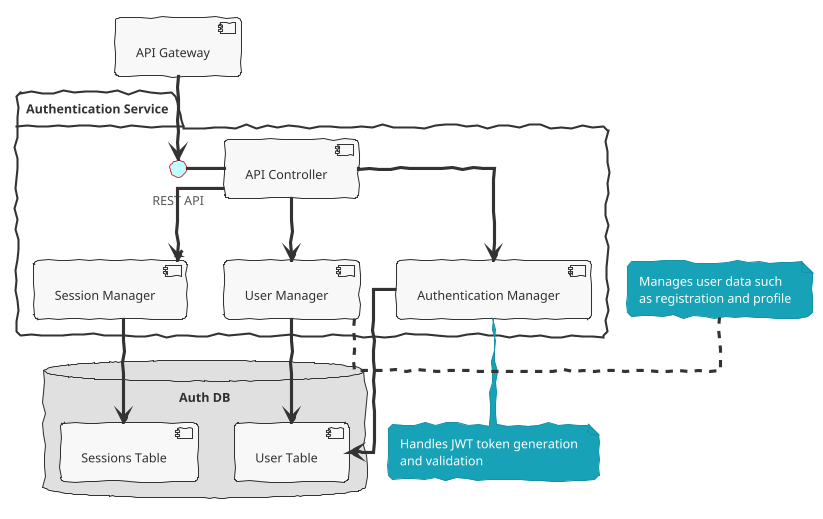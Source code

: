 @startuml
!theme sketchy-outline
skinparam componentStyle uml2
skinparam componentBackgroundColor #F8F8F8
skinparam componentBorderColor #333333
skinparam databaseBackgroundColor #E0E0E0
skinparam interfaceBackgroundColor #C0FFFF
skinparam arrowColor #333333
skinparam linetype ortho

' Authentication Service Diagram'
package "Authentication Service" {
  [API Controller] as controller
  [Authentication Manager] as authManager
  [User Manager] as userManager
  [Session Manager] as sessionManager
  
  interface "REST API" as restApi
}

' Authentication Database'
database "Auth DB" {
  [User Table] as userTable
  [Sessions Table] as sessionsTable
}

' Relationships'
[API Gateway] --> restApi
restApi - controller

' Level 1 - Controller to Managers'
controller --> authManager
controller --> sessionManager
controller --> userManager

userManager --> userTable
authManager --> userTable
sessionManager --> sessionsTable


note bottom of authManager
  Handles JWT token generation
  and validation
end note
note right of userManager
  Manages user data such
  as registration and profile
end note
@enduml